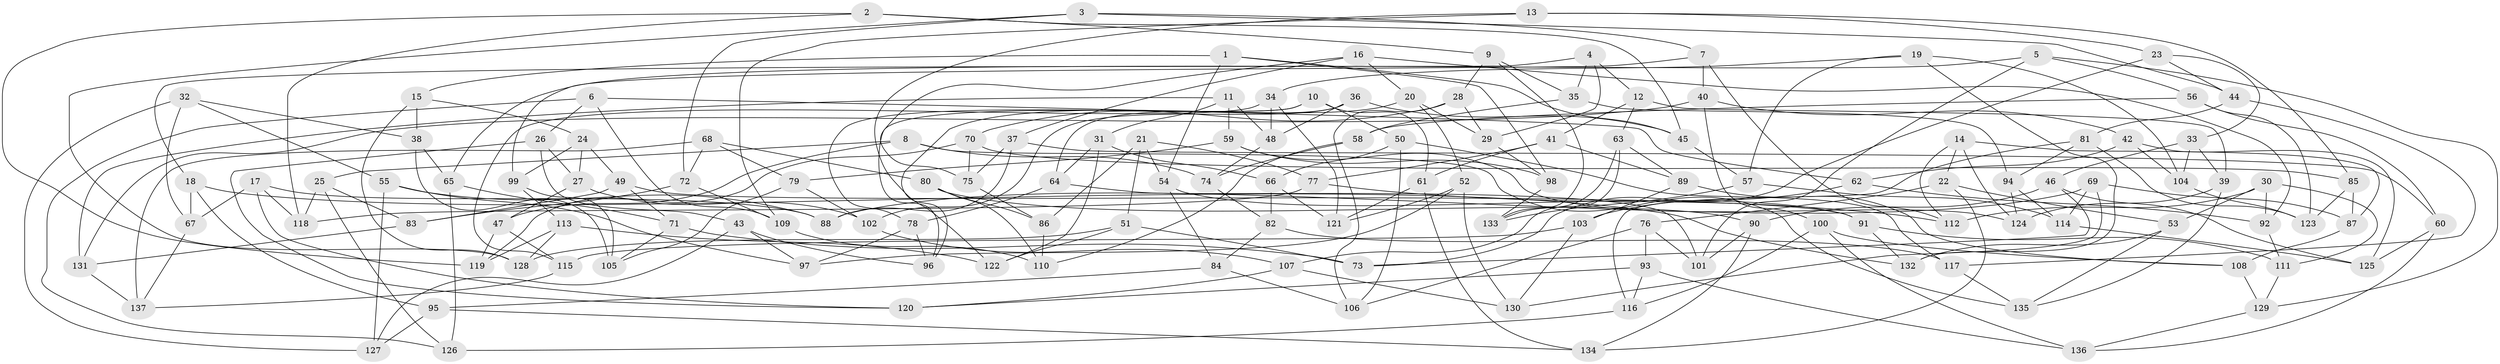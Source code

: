 // Generated by graph-tools (version 1.1) at 2025/16/03/09/25 04:16:16]
// undirected, 137 vertices, 274 edges
graph export_dot {
graph [start="1"]
  node [color=gray90,style=filled];
  1;
  2;
  3;
  4;
  5;
  6;
  7;
  8;
  9;
  10;
  11;
  12;
  13;
  14;
  15;
  16;
  17;
  18;
  19;
  20;
  21;
  22;
  23;
  24;
  25;
  26;
  27;
  28;
  29;
  30;
  31;
  32;
  33;
  34;
  35;
  36;
  37;
  38;
  39;
  40;
  41;
  42;
  43;
  44;
  45;
  46;
  47;
  48;
  49;
  50;
  51;
  52;
  53;
  54;
  55;
  56;
  57;
  58;
  59;
  60;
  61;
  62;
  63;
  64;
  65;
  66;
  67;
  68;
  69;
  70;
  71;
  72;
  73;
  74;
  75;
  76;
  77;
  78;
  79;
  80;
  81;
  82;
  83;
  84;
  85;
  86;
  87;
  88;
  89;
  90;
  91;
  92;
  93;
  94;
  95;
  96;
  97;
  98;
  99;
  100;
  101;
  102;
  103;
  104;
  105;
  106;
  107;
  108;
  109;
  110;
  111;
  112;
  113;
  114;
  115;
  116;
  117;
  118;
  119;
  120;
  121;
  122;
  123;
  124;
  125;
  126;
  127;
  128;
  129;
  130;
  131;
  132;
  133;
  134;
  135;
  136;
  137;
  1 -- 54;
  1 -- 45;
  1 -- 15;
  1 -- 98;
  2 -- 45;
  2 -- 118;
  2 -- 119;
  2 -- 9;
  3 -- 72;
  3 -- 7;
  3 -- 44;
  3 -- 128;
  4 -- 29;
  4 -- 18;
  4 -- 12;
  4 -- 35;
  5 -- 129;
  5 -- 65;
  5 -- 101;
  5 -- 56;
  6 -- 109;
  6 -- 62;
  6 -- 26;
  6 -- 126;
  7 -- 112;
  7 -- 40;
  7 -- 99;
  8 -- 47;
  8 -- 25;
  8 -- 74;
  8 -- 135;
  9 -- 35;
  9 -- 28;
  9 -- 133;
  10 -- 50;
  10 -- 96;
  10 -- 78;
  10 -- 61;
  11 -- 31;
  11 -- 131;
  11 -- 48;
  11 -- 59;
  12 -- 39;
  12 -- 41;
  12 -- 63;
  13 -- 23;
  13 -- 85;
  13 -- 109;
  13 -- 122;
  14 -- 22;
  14 -- 87;
  14 -- 124;
  14 -- 112;
  15 -- 128;
  15 -- 24;
  15 -- 38;
  16 -- 75;
  16 -- 37;
  16 -- 20;
  16 -- 92;
  17 -- 120;
  17 -- 67;
  17 -- 88;
  17 -- 118;
  18 -- 67;
  18 -- 132;
  18 -- 95;
  19 -- 57;
  19 -- 104;
  19 -- 34;
  19 -- 132;
  20 -- 29;
  20 -- 96;
  20 -- 52;
  21 -- 86;
  21 -- 51;
  21 -- 54;
  21 -- 77;
  22 -- 53;
  22 -- 134;
  22 -- 76;
  23 -- 44;
  23 -- 33;
  23 -- 73;
  24 -- 27;
  24 -- 99;
  24 -- 49;
  25 -- 126;
  25 -- 118;
  25 -- 83;
  26 -- 120;
  26 -- 43;
  26 -- 27;
  27 -- 47;
  27 -- 102;
  28 -- 29;
  28 -- 106;
  28 -- 70;
  29 -- 98;
  30 -- 53;
  30 -- 92;
  30 -- 112;
  30 -- 111;
  31 -- 64;
  31 -- 122;
  31 -- 66;
  32 -- 127;
  32 -- 67;
  32 -- 55;
  32 -- 38;
  33 -- 46;
  33 -- 104;
  33 -- 39;
  34 -- 48;
  34 -- 121;
  34 -- 115;
  35 -- 58;
  35 -- 94;
  36 -- 48;
  36 -- 45;
  36 -- 102;
  36 -- 64;
  37 -- 60;
  37 -- 88;
  37 -- 75;
  38 -- 105;
  38 -- 65;
  39 -- 124;
  39 -- 135;
  40 -- 42;
  40 -- 100;
  40 -- 131;
  41 -- 61;
  41 -- 89;
  41 -- 77;
  42 -- 125;
  42 -- 104;
  42 -- 62;
  43 -- 127;
  43 -- 96;
  43 -- 97;
  44 -- 117;
  44 -- 81;
  45 -- 57;
  46 -- 125;
  46 -- 73;
  46 -- 90;
  47 -- 115;
  47 -- 119;
  48 -- 74;
  49 -- 83;
  49 -- 71;
  49 -- 91;
  50 -- 66;
  50 -- 106;
  50 -- 117;
  51 -- 122;
  51 -- 73;
  51 -- 128;
  52 -- 121;
  52 -- 97;
  52 -- 130;
  53 -- 132;
  53 -- 135;
  54 -- 91;
  54 -- 84;
  55 -- 97;
  55 -- 88;
  55 -- 127;
  56 -- 58;
  56 -- 123;
  56 -- 60;
  57 -- 133;
  57 -- 114;
  58 -- 74;
  58 -- 110;
  59 -- 98;
  59 -- 124;
  59 -- 79;
  60 -- 125;
  60 -- 136;
  61 -- 134;
  61 -- 121;
  62 -- 92;
  62 -- 103;
  63 -- 107;
  63 -- 133;
  63 -- 89;
  64 -- 101;
  64 -- 78;
  65 -- 71;
  65 -- 126;
  66 -- 82;
  66 -- 121;
  67 -- 137;
  68 -- 137;
  68 -- 79;
  68 -- 80;
  68 -- 72;
  69 -- 114;
  69 -- 87;
  69 -- 88;
  69 -- 130;
  70 -- 75;
  70 -- 119;
  70 -- 85;
  71 -- 73;
  71 -- 105;
  72 -- 109;
  72 -- 83;
  74 -- 82;
  75 -- 86;
  76 -- 93;
  76 -- 101;
  76 -- 106;
  77 -- 118;
  77 -- 112;
  78 -- 96;
  78 -- 97;
  79 -- 102;
  79 -- 105;
  80 -- 86;
  80 -- 90;
  80 -- 110;
  81 -- 116;
  81 -- 123;
  81 -- 94;
  82 -- 84;
  82 -- 117;
  83 -- 131;
  84 -- 95;
  84 -- 106;
  85 -- 123;
  85 -- 87;
  86 -- 110;
  87 -- 108;
  89 -- 108;
  89 -- 103;
  90 -- 101;
  90 -- 134;
  91 -- 132;
  91 -- 111;
  92 -- 111;
  93 -- 116;
  93 -- 136;
  93 -- 120;
  94 -- 124;
  94 -- 114;
  95 -- 134;
  95 -- 127;
  98 -- 133;
  99 -- 113;
  99 -- 105;
  100 -- 116;
  100 -- 108;
  100 -- 136;
  102 -- 107;
  103 -- 130;
  103 -- 115;
  104 -- 123;
  107 -- 120;
  107 -- 130;
  108 -- 129;
  109 -- 110;
  111 -- 129;
  113 -- 128;
  113 -- 119;
  113 -- 122;
  114 -- 125;
  115 -- 137;
  116 -- 126;
  117 -- 135;
  129 -- 136;
  131 -- 137;
}
